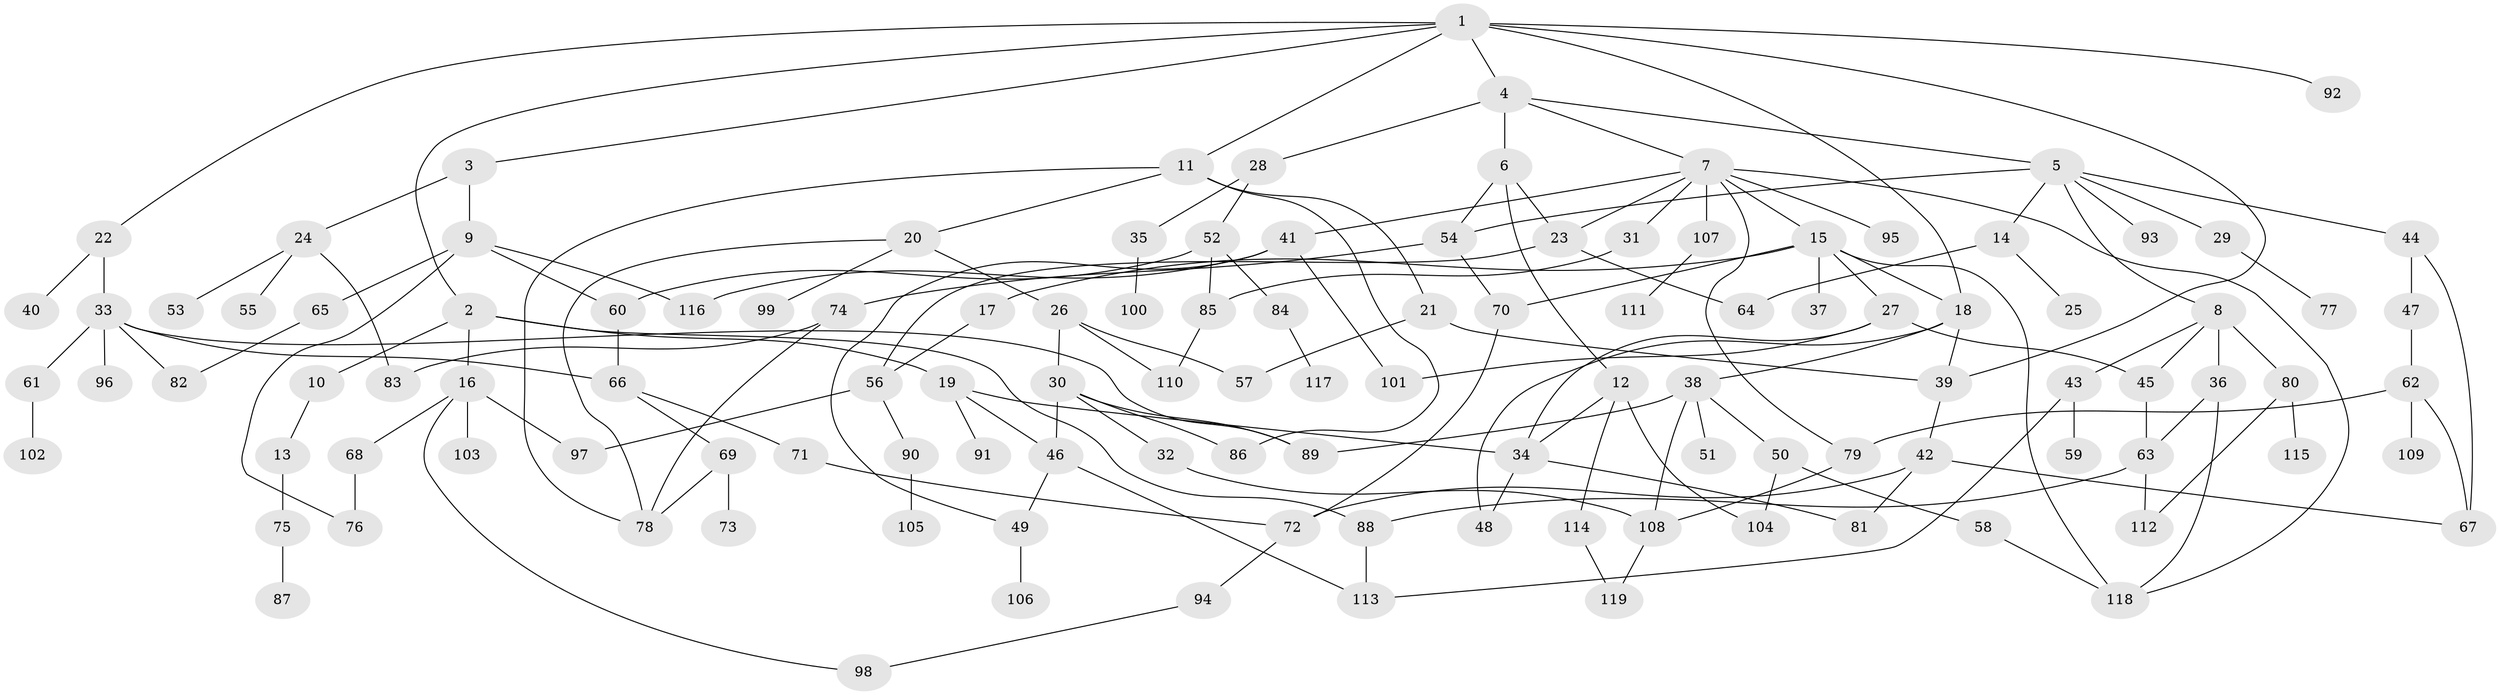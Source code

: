 // Generated by graph-tools (version 1.1) at 2025/10/02/27/25 16:10:54]
// undirected, 119 vertices, 168 edges
graph export_dot {
graph [start="1"]
  node [color=gray90,style=filled];
  1;
  2;
  3;
  4;
  5;
  6;
  7;
  8;
  9;
  10;
  11;
  12;
  13;
  14;
  15;
  16;
  17;
  18;
  19;
  20;
  21;
  22;
  23;
  24;
  25;
  26;
  27;
  28;
  29;
  30;
  31;
  32;
  33;
  34;
  35;
  36;
  37;
  38;
  39;
  40;
  41;
  42;
  43;
  44;
  45;
  46;
  47;
  48;
  49;
  50;
  51;
  52;
  53;
  54;
  55;
  56;
  57;
  58;
  59;
  60;
  61;
  62;
  63;
  64;
  65;
  66;
  67;
  68;
  69;
  70;
  71;
  72;
  73;
  74;
  75;
  76;
  77;
  78;
  79;
  80;
  81;
  82;
  83;
  84;
  85;
  86;
  87;
  88;
  89;
  90;
  91;
  92;
  93;
  94;
  95;
  96;
  97;
  98;
  99;
  100;
  101;
  102;
  103;
  104;
  105;
  106;
  107;
  108;
  109;
  110;
  111;
  112;
  113;
  114;
  115;
  116;
  117;
  118;
  119;
  1 -- 2;
  1 -- 3;
  1 -- 4;
  1 -- 11;
  1 -- 22;
  1 -- 39;
  1 -- 92;
  1 -- 18;
  2 -- 10;
  2 -- 16;
  2 -- 19;
  2 -- 88;
  3 -- 9;
  3 -- 24;
  4 -- 5;
  4 -- 6;
  4 -- 7;
  4 -- 28;
  5 -- 8;
  5 -- 14;
  5 -- 29;
  5 -- 44;
  5 -- 54;
  5 -- 93;
  6 -- 12;
  6 -- 23;
  6 -- 54;
  7 -- 15;
  7 -- 23;
  7 -- 31;
  7 -- 41;
  7 -- 79;
  7 -- 95;
  7 -- 107;
  7 -- 118;
  8 -- 36;
  8 -- 43;
  8 -- 80;
  8 -- 45;
  9 -- 60;
  9 -- 65;
  9 -- 76;
  9 -- 116;
  10 -- 13;
  11 -- 20;
  11 -- 21;
  11 -- 78;
  11 -- 86;
  12 -- 114;
  12 -- 104;
  12 -- 34;
  13 -- 75;
  14 -- 25;
  14 -- 64;
  15 -- 17;
  15 -- 18;
  15 -- 27;
  15 -- 37;
  15 -- 70;
  15 -- 118;
  16 -- 68;
  16 -- 103;
  16 -- 98;
  16 -- 97;
  17 -- 56;
  18 -- 38;
  18 -- 48;
  18 -- 39;
  19 -- 91;
  19 -- 34;
  19 -- 46;
  20 -- 26;
  20 -- 99;
  20 -- 78;
  21 -- 39;
  21 -- 57;
  22 -- 33;
  22 -- 40;
  23 -- 64;
  23 -- 56;
  24 -- 53;
  24 -- 55;
  24 -- 83;
  26 -- 30;
  26 -- 57;
  26 -- 110;
  27 -- 34;
  27 -- 45;
  27 -- 101;
  28 -- 35;
  28 -- 52;
  29 -- 77;
  30 -- 32;
  30 -- 46;
  30 -- 86;
  30 -- 89;
  31 -- 85;
  32 -- 108;
  33 -- 61;
  33 -- 82;
  33 -- 96;
  33 -- 89;
  33 -- 66;
  34 -- 48;
  34 -- 81;
  35 -- 100;
  36 -- 118;
  36 -- 63;
  38 -- 50;
  38 -- 51;
  38 -- 89;
  38 -- 108;
  39 -- 42;
  41 -- 116;
  41 -- 49;
  41 -- 101;
  42 -- 72;
  42 -- 81;
  42 -- 67;
  43 -- 59;
  43 -- 113;
  44 -- 47;
  44 -- 67;
  45 -- 63;
  46 -- 49;
  46 -- 113;
  47 -- 62;
  49 -- 106;
  50 -- 58;
  50 -- 104;
  52 -- 84;
  52 -- 85;
  52 -- 60;
  54 -- 70;
  54 -- 74;
  56 -- 90;
  56 -- 97;
  58 -- 118;
  60 -- 66;
  61 -- 102;
  62 -- 67;
  62 -- 109;
  62 -- 79;
  63 -- 112;
  63 -- 88;
  65 -- 82;
  66 -- 69;
  66 -- 71;
  68 -- 76;
  69 -- 73;
  69 -- 78;
  70 -- 72;
  71 -- 72;
  72 -- 94;
  74 -- 78;
  74 -- 83;
  75 -- 87;
  79 -- 108;
  80 -- 115;
  80 -- 112;
  84 -- 117;
  85 -- 110;
  88 -- 113;
  90 -- 105;
  94 -- 98;
  107 -- 111;
  108 -- 119;
  114 -- 119;
}

